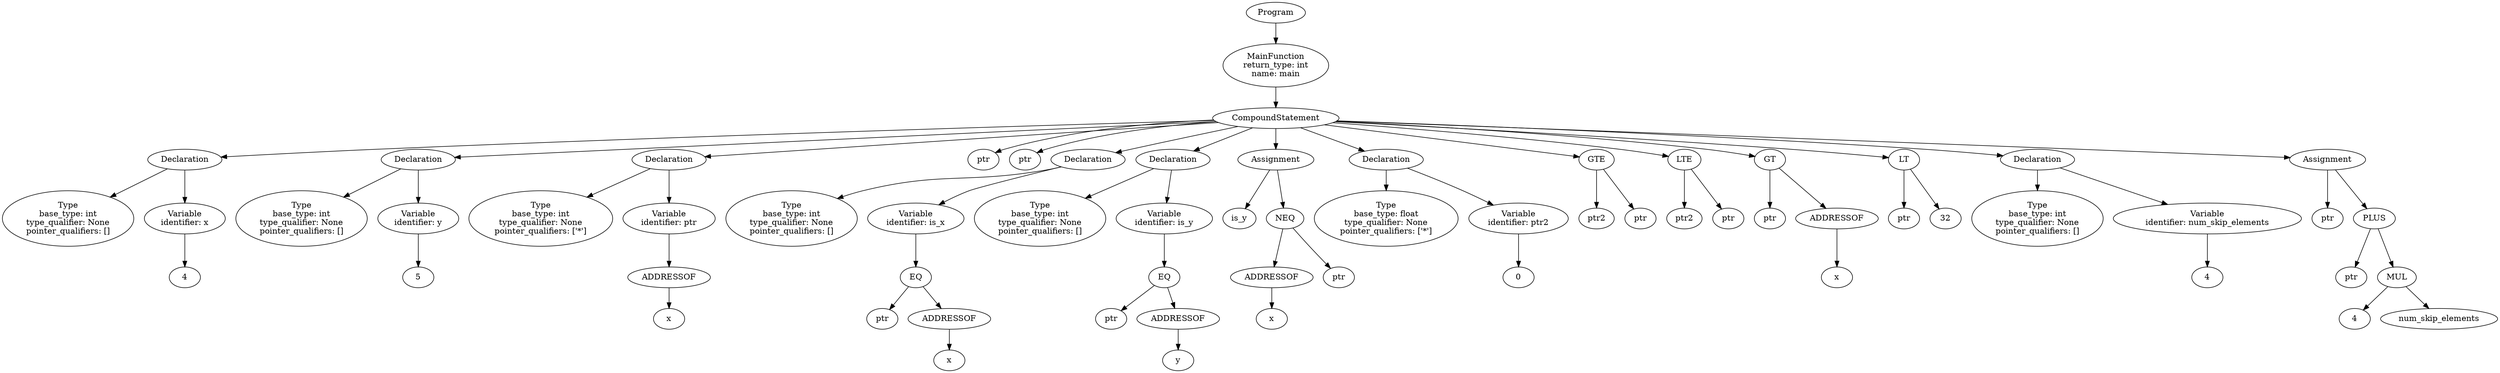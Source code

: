 digraph ExpressionGraph {
4361015056 [label="Program"];
4361015056 -> 4361746704;
4361746704 [label="MainFunction\nreturn_type: int\nname: main"];
4361746704 -> 4361230352;
4361230352 [label="CompoundStatement"];
4361230352 -> 4361606848;
4361606848 [label="Declaration"];
4361606848 -> 4361609056;
4361609056 [label="Type\nbase_type: int\ntype_qualifier: None\npointer_qualifiers: []"];
4361606848 -> 4361613568;
4361613568 [label="Variable\nidentifier: x"];
4361613568 -> 4361607424;
4361607424 [label="4"];
4361230352 -> 4361605120;
4361605120 [label="Declaration"];
4361605120 -> 4361610736;
4361610736 [label="Type\nbase_type: int\ntype_qualifier: None\npointer_qualifiers: []"];
4361605120 -> 4361610928;
4361610928 [label="Variable\nidentifier: y"];
4361610928 -> 4361608720;
4361608720 [label="5"];
4361230352 -> 4361615920;
4361615920 [label="Declaration"];
4361615920 -> 4361612848;
4361612848 [label="Type\nbase_type: int\ntype_qualifier: None\npointer_qualifiers: ['*']"];
4361615920 -> 4361602096;
4361602096 [label="Variable\nidentifier: ptr"];
4361602096 -> 4361607808;
4361607808 [label="ADDRESSOF"];
4361607808 -> 4361602432;
4361602432 [label="x"];
4361230352 -> 4361609440;
4361609440 [label="ptr"];
4361230352 -> 4361609104;
4361609104 [label="ptr"];
4361230352 -> 4361611936;
4361611936 [label="Declaration"];
4361611936 -> 4361615296;
4361615296 [label="Type\nbase_type: int\ntype_qualifier: None\npointer_qualifiers: []"];
4361611936 -> 4361605552;
4361605552 [label="Variable\nidentifier: is_x"];
4361605552 -> 4361745216;
4361745216 [label="EQ"];
4361745216 -> 4361612512;
4361745216 -> 4361605072;
4361612512 [label="ptr"];
4361605072 [label="ADDRESSOF"];
4361605072 -> 4361614240;
4361614240 [label="x"];
4361230352 -> 4361601568;
4361601568 [label="Declaration"];
4361601568 -> 4361609824;
4361609824 [label="Type\nbase_type: int\ntype_qualifier: None\npointer_qualifiers: []"];
4361601568 -> 4361744160;
4361744160 [label="Variable\nidentifier: is_y"];
4361744160 -> 4361748144;
4361748144 [label="EQ"];
4361748144 -> 4361739552;
4361748144 -> 4361745024;
4361739552 [label="ptr"];
4361745024 [label="ADDRESSOF"];
4361745024 -> 4361748048;
4361748048 [label="y"];
4361230352 -> 4361739840;
4361739840 [label="Assignment"];
4361739840 -> 4361613088;
4361613088 [label="is_y"];
4361739840 -> 4361745456;
4361745456 [label="NEQ"];
4361745456 -> 4361737680;
4361745456 -> 4361738928;
4361737680 [label="ADDRESSOF"];
4361737680 -> 4361738400;
4361738400 [label="x"];
4361738928 [label="ptr"];
4361230352 -> 4361734608;
4361734608 [label="Declaration"];
4361734608 -> 4361738832;
4361738832 [label="Type\nbase_type: float\ntype_qualifier: None\npointer_qualifiers: ['*']"];
4361734608 -> 4361744976;
4361744976 [label="Variable\nidentifier: ptr2"];
4361744976 -> 4361745888;
4361745888 [label="0"];
4361230352 -> 4361747904;
4361747904 [label="GTE"];
4361747904 -> 4361743152;
4361747904 -> 4361745408;
4361743152 [label="ptr2"];
4361745408 [label="ptr"];
4361230352 -> 4361742624;
4361742624 [label="LTE"];
4361742624 -> 4361734896;
4361742624 -> 4361732448;
4361734896 [label="ptr2"];
4361732448 [label="ptr"];
4361230352 -> 4361737872;
4361737872 [label="GT"];
4361737872 -> 4361740368;
4361737872 -> 4361738976;
4361740368 [label="ptr"];
4361738976 [label="ADDRESSOF"];
4361738976 -> 4361734704;
4361734704 [label="x"];
4361230352 -> 4361745840;
4361745840 [label="LT"];
4361745840 -> 4361744304;
4361745840 -> 4361740416;
4361744304 [label="ptr"];
4361740416 [label="32"];
4361230352 -> 4361747616;
4361747616 [label="Declaration"];
4361747616 -> 4361737632;
4361737632 [label="Type\nbase_type: int\ntype_qualifier: None\npointer_qualifiers: []"];
4361747616 -> 4361738640;
4361738640 [label="Variable\nidentifier: num_skip_elements"];
4361738640 -> 4361743632;
4361743632 [label="4"];
4361230352 -> 4361735328;
4361735328 [label="Assignment"];
4361735328 -> 4361744064;
4361744064 [label="ptr"];
4361735328 -> 4361737392;
4361737392 [label="PLUS"];
4361737392 -> 4361742384;
4361737392 -> 4361734320;
4361742384 [label="ptr"];
4361734320 [label="MUL"];
4361734320 -> 4361743392;
4361734320 -> 4361736336;
4361743392 [label="4"];
4361736336 [label="num_skip_elements"];
}
